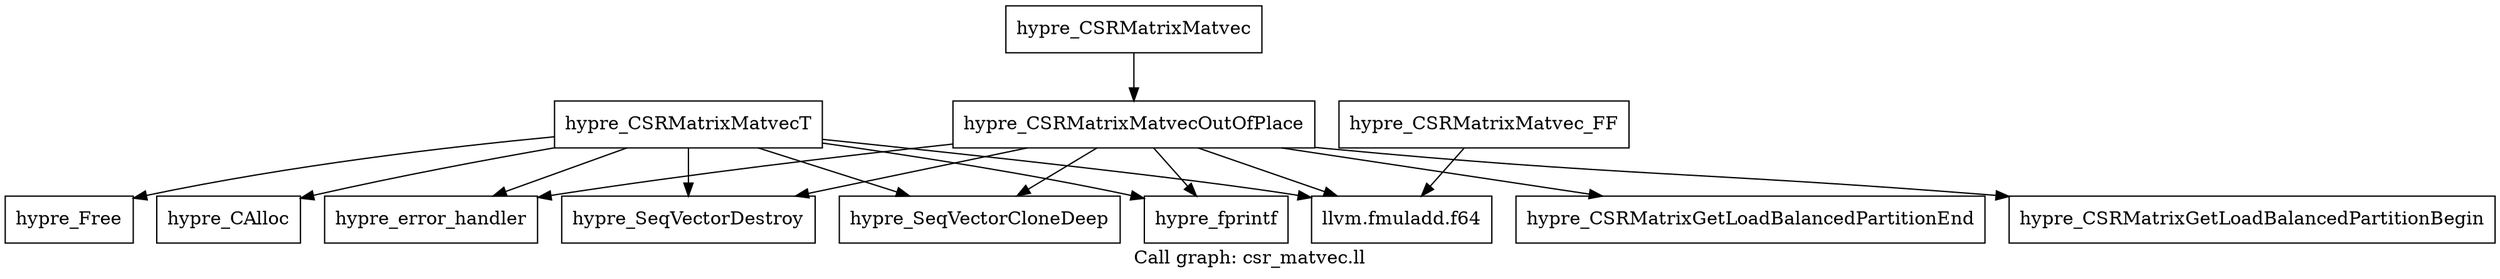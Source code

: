 digraph "Call graph: csr_matvec.ll" {
	label="Call graph: csr_matvec.ll";

	Node0x55ea8c35c2b0 [shape=record,label="{hypre_CSRMatrixMatvecOutOfPlace}"];
	Node0x55ea8c35c2b0 -> Node0x55ea8c359690;
	Node0x55ea8c35c2b0 -> Node0x55ea8c356610;
	Node0x55ea8c35c2b0 -> Node0x55ea8c362e00;
	Node0x55ea8c35c2b0 -> Node0x55ea8c35fcb0;
	Node0x55ea8c35c2b0 -> Node0x55ea8c337fb0;
	Node0x55ea8c35c2b0 -> Node0x55ea8c365c80;
	Node0x55ea8c35c2b0 -> Node0x55ea8c3732e0;
	Node0x55ea8c359690 [shape=record,label="{hypre_fprintf}"];
	Node0x55ea8c356610 [shape=record,label="{hypre_error_handler}"];
	Node0x55ea8c337fb0 [shape=record,label="{hypre_SeqVectorCloneDeep}"];
	Node0x55ea8c35fcb0 [shape=record,label="{llvm.fmuladd.f64}"];
	Node0x55ea8c3732e0 [shape=record,label="{hypre_CSRMatrixGetLoadBalancedPartitionBegin}"];
	Node0x55ea8c365c80 [shape=record,label="{hypre_CSRMatrixGetLoadBalancedPartitionEnd}"];
	Node0x55ea8c362e00 [shape=record,label="{hypre_SeqVectorDestroy}"];
	Node0x55ea8c362640 [shape=record,label="{hypre_CSRMatrixMatvec}"];
	Node0x55ea8c362640 -> Node0x55ea8c35c2b0;
	Node0x55ea8c38bdb0 [shape=record,label="{hypre_CSRMatrixMatvecT}"];
	Node0x55ea8c38bdb0 -> Node0x55ea8c359690;
	Node0x55ea8c38bdb0 -> Node0x55ea8c356610;
	Node0x55ea8c38bdb0 -> Node0x55ea8c337fb0;
	Node0x55ea8c38bdb0 -> Node0x55ea8c38e910;
	Node0x55ea8c38bdb0 -> Node0x55ea8c35fcb0;
	Node0x55ea8c38bdb0 -> Node0x55ea8c362e00;
	Node0x55ea8c38bdb0 -> Node0x55ea8c38a8e0;
	Node0x55ea8c38e910 [shape=record,label="{hypre_CAlloc}"];
	Node0x55ea8c38a8e0 [shape=record,label="{hypre_Free}"];
	Node0x55ea8c327120 [shape=record,label="{hypre_CSRMatrixMatvec_FF}"];
	Node0x55ea8c327120 -> Node0x55ea8c35fcb0;
}
